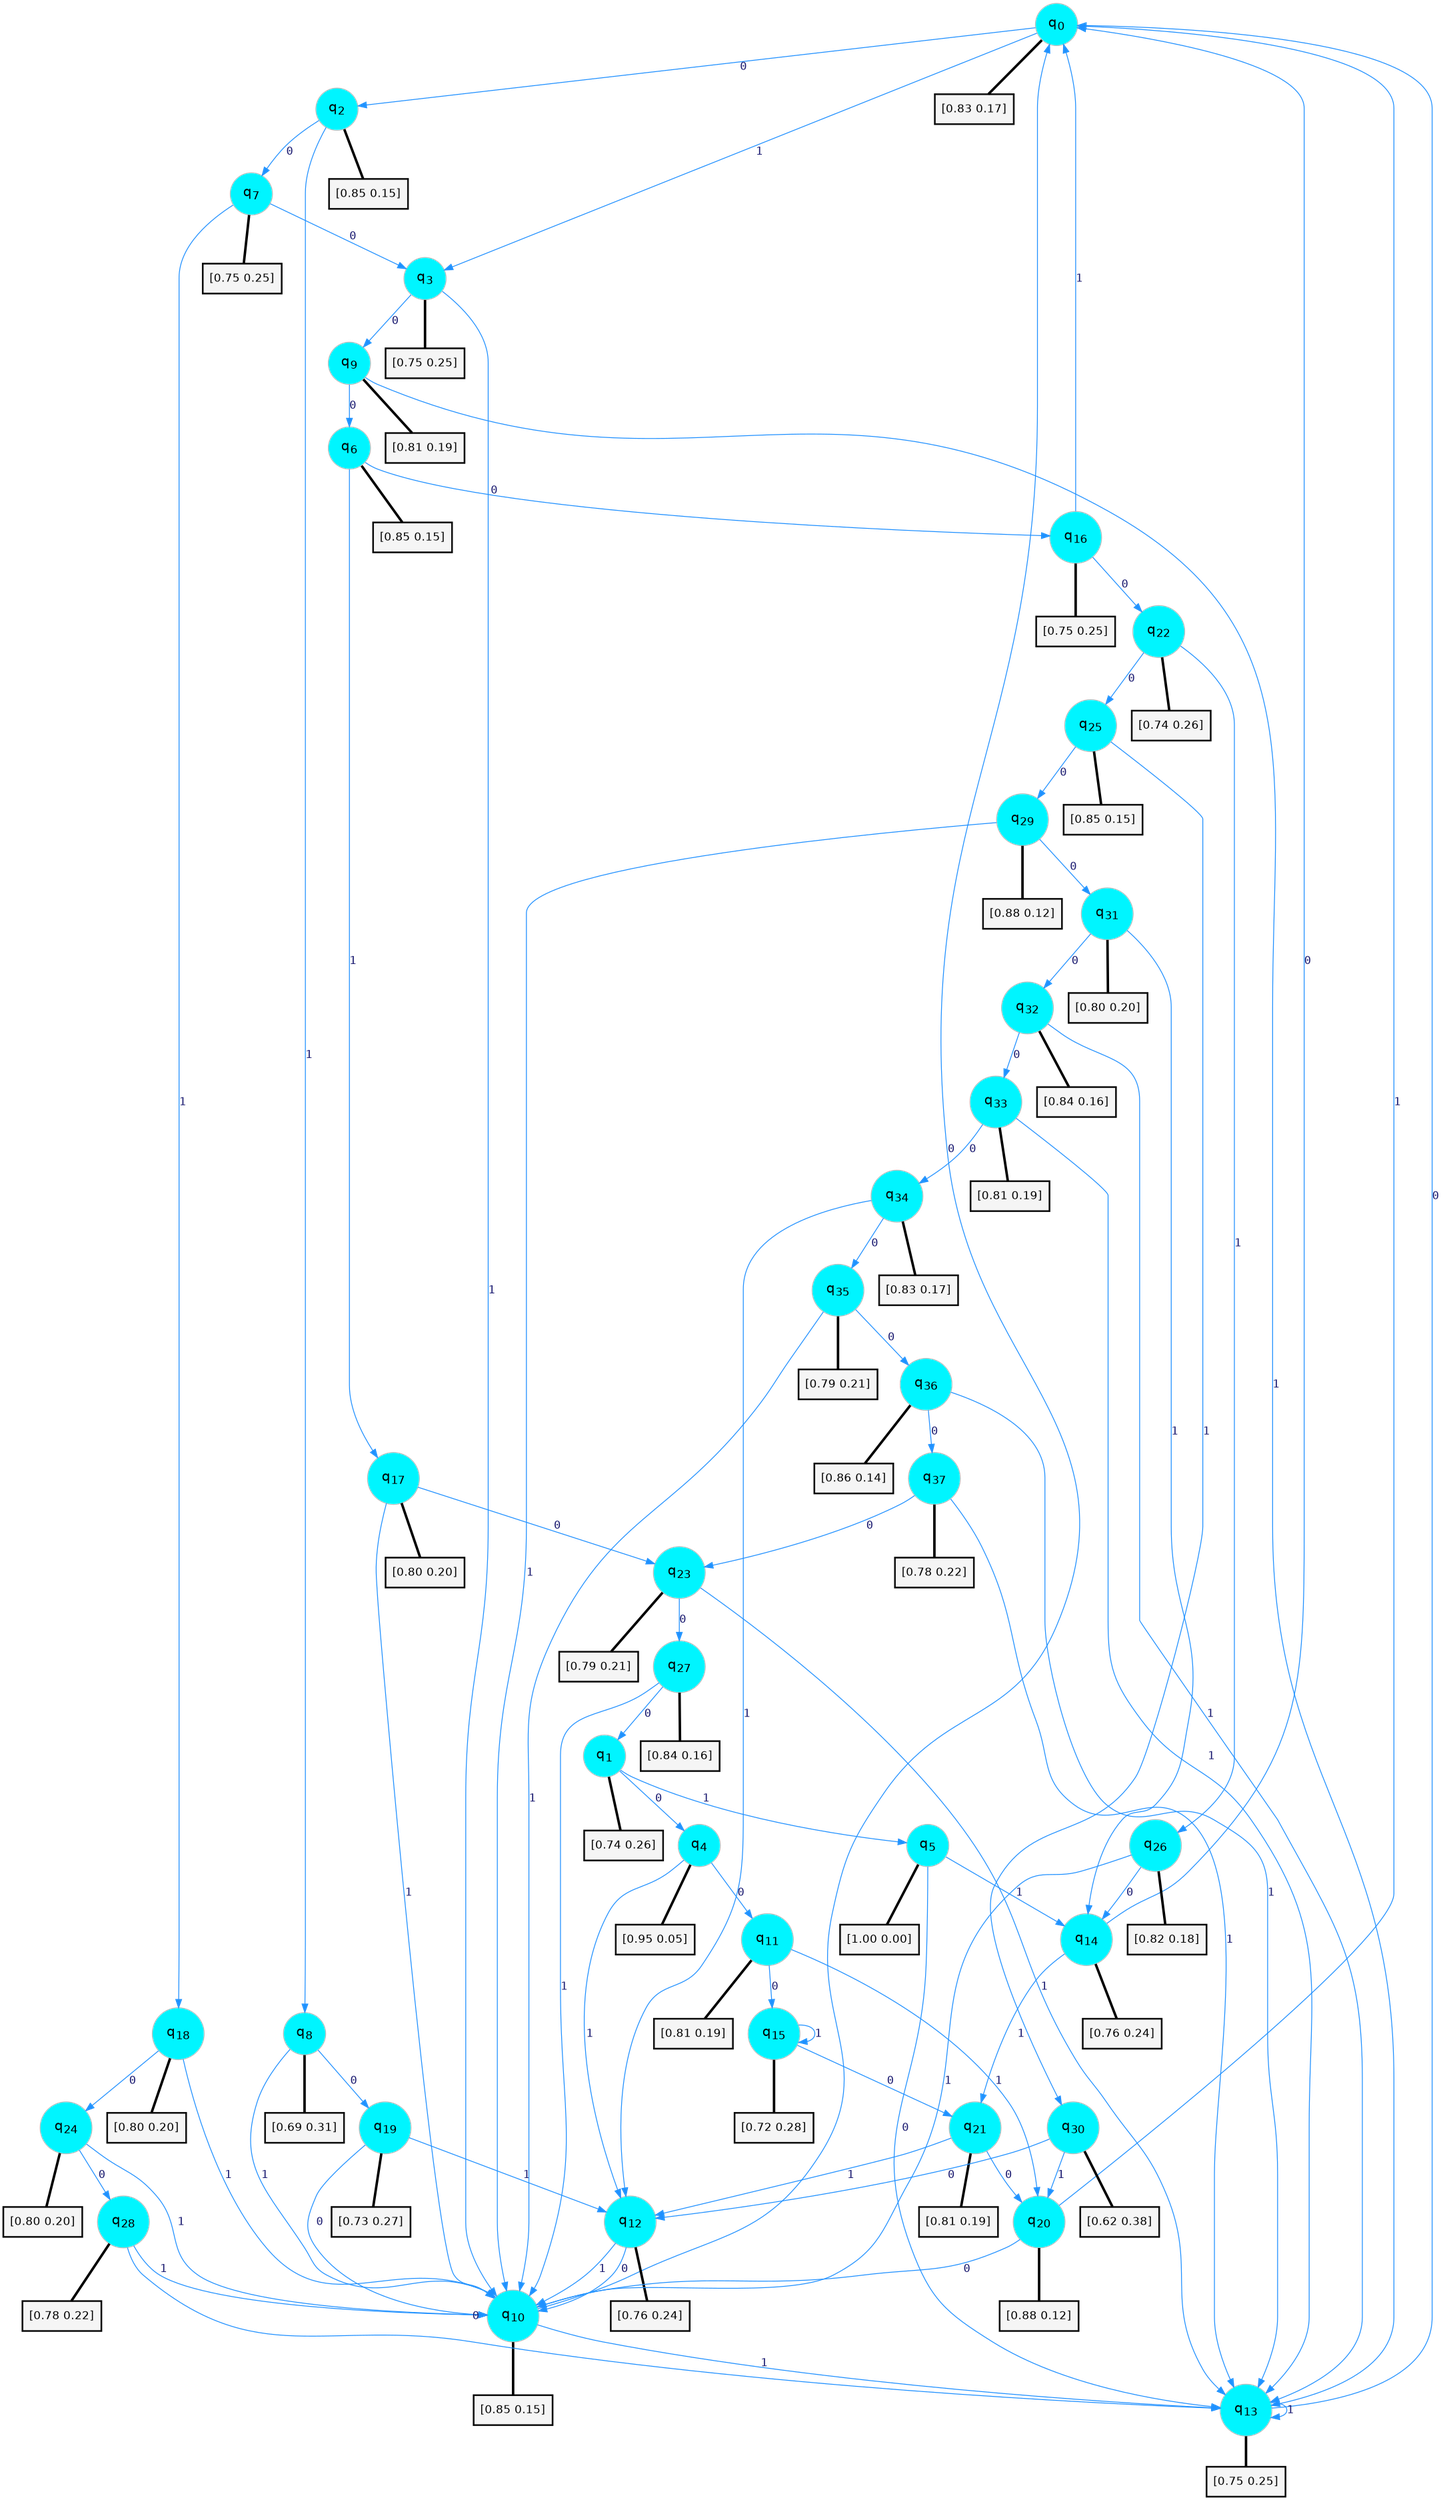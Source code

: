 digraph G {
graph [
bgcolor=transparent, dpi=300, rankdir=TD, size="40,25"];
node [
color=gray, fillcolor=turquoise1, fontcolor=black, fontname=Helvetica, fontsize=16, fontweight=bold, shape=circle, style=filled];
edge [
arrowsize=1, color=dodgerblue1, fontcolor=midnightblue, fontname=courier, fontweight=bold, penwidth=1, style=solid, weight=20];
0[label=<q<SUB>0</SUB>>];
1[label=<q<SUB>1</SUB>>];
2[label=<q<SUB>2</SUB>>];
3[label=<q<SUB>3</SUB>>];
4[label=<q<SUB>4</SUB>>];
5[label=<q<SUB>5</SUB>>];
6[label=<q<SUB>6</SUB>>];
7[label=<q<SUB>7</SUB>>];
8[label=<q<SUB>8</SUB>>];
9[label=<q<SUB>9</SUB>>];
10[label=<q<SUB>10</SUB>>];
11[label=<q<SUB>11</SUB>>];
12[label=<q<SUB>12</SUB>>];
13[label=<q<SUB>13</SUB>>];
14[label=<q<SUB>14</SUB>>];
15[label=<q<SUB>15</SUB>>];
16[label=<q<SUB>16</SUB>>];
17[label=<q<SUB>17</SUB>>];
18[label=<q<SUB>18</SUB>>];
19[label=<q<SUB>19</SUB>>];
20[label=<q<SUB>20</SUB>>];
21[label=<q<SUB>21</SUB>>];
22[label=<q<SUB>22</SUB>>];
23[label=<q<SUB>23</SUB>>];
24[label=<q<SUB>24</SUB>>];
25[label=<q<SUB>25</SUB>>];
26[label=<q<SUB>26</SUB>>];
27[label=<q<SUB>27</SUB>>];
28[label=<q<SUB>28</SUB>>];
29[label=<q<SUB>29</SUB>>];
30[label=<q<SUB>30</SUB>>];
31[label=<q<SUB>31</SUB>>];
32[label=<q<SUB>32</SUB>>];
33[label=<q<SUB>33</SUB>>];
34[label=<q<SUB>34</SUB>>];
35[label=<q<SUB>35</SUB>>];
36[label=<q<SUB>36</SUB>>];
37[label=<q<SUB>37</SUB>>];
38[label="[0.83 0.17]", shape=box,fontcolor=black, fontname=Helvetica, fontsize=14, penwidth=2, fillcolor=whitesmoke,color=black];
39[label="[0.74 0.26]", shape=box,fontcolor=black, fontname=Helvetica, fontsize=14, penwidth=2, fillcolor=whitesmoke,color=black];
40[label="[0.85 0.15]", shape=box,fontcolor=black, fontname=Helvetica, fontsize=14, penwidth=2, fillcolor=whitesmoke,color=black];
41[label="[0.75 0.25]", shape=box,fontcolor=black, fontname=Helvetica, fontsize=14, penwidth=2, fillcolor=whitesmoke,color=black];
42[label="[0.95 0.05]", shape=box,fontcolor=black, fontname=Helvetica, fontsize=14, penwidth=2, fillcolor=whitesmoke,color=black];
43[label="[1.00 0.00]", shape=box,fontcolor=black, fontname=Helvetica, fontsize=14, penwidth=2, fillcolor=whitesmoke,color=black];
44[label="[0.85 0.15]", shape=box,fontcolor=black, fontname=Helvetica, fontsize=14, penwidth=2, fillcolor=whitesmoke,color=black];
45[label="[0.75 0.25]", shape=box,fontcolor=black, fontname=Helvetica, fontsize=14, penwidth=2, fillcolor=whitesmoke,color=black];
46[label="[0.69 0.31]", shape=box,fontcolor=black, fontname=Helvetica, fontsize=14, penwidth=2, fillcolor=whitesmoke,color=black];
47[label="[0.81 0.19]", shape=box,fontcolor=black, fontname=Helvetica, fontsize=14, penwidth=2, fillcolor=whitesmoke,color=black];
48[label="[0.85 0.15]", shape=box,fontcolor=black, fontname=Helvetica, fontsize=14, penwidth=2, fillcolor=whitesmoke,color=black];
49[label="[0.81 0.19]", shape=box,fontcolor=black, fontname=Helvetica, fontsize=14, penwidth=2, fillcolor=whitesmoke,color=black];
50[label="[0.76 0.24]", shape=box,fontcolor=black, fontname=Helvetica, fontsize=14, penwidth=2, fillcolor=whitesmoke,color=black];
51[label="[0.75 0.25]", shape=box,fontcolor=black, fontname=Helvetica, fontsize=14, penwidth=2, fillcolor=whitesmoke,color=black];
52[label="[0.76 0.24]", shape=box,fontcolor=black, fontname=Helvetica, fontsize=14, penwidth=2, fillcolor=whitesmoke,color=black];
53[label="[0.72 0.28]", shape=box,fontcolor=black, fontname=Helvetica, fontsize=14, penwidth=2, fillcolor=whitesmoke,color=black];
54[label="[0.75 0.25]", shape=box,fontcolor=black, fontname=Helvetica, fontsize=14, penwidth=2, fillcolor=whitesmoke,color=black];
55[label="[0.80 0.20]", shape=box,fontcolor=black, fontname=Helvetica, fontsize=14, penwidth=2, fillcolor=whitesmoke,color=black];
56[label="[0.80 0.20]", shape=box,fontcolor=black, fontname=Helvetica, fontsize=14, penwidth=2, fillcolor=whitesmoke,color=black];
57[label="[0.73 0.27]", shape=box,fontcolor=black, fontname=Helvetica, fontsize=14, penwidth=2, fillcolor=whitesmoke,color=black];
58[label="[0.88 0.12]", shape=box,fontcolor=black, fontname=Helvetica, fontsize=14, penwidth=2, fillcolor=whitesmoke,color=black];
59[label="[0.81 0.19]", shape=box,fontcolor=black, fontname=Helvetica, fontsize=14, penwidth=2, fillcolor=whitesmoke,color=black];
60[label="[0.74 0.26]", shape=box,fontcolor=black, fontname=Helvetica, fontsize=14, penwidth=2, fillcolor=whitesmoke,color=black];
61[label="[0.79 0.21]", shape=box,fontcolor=black, fontname=Helvetica, fontsize=14, penwidth=2, fillcolor=whitesmoke,color=black];
62[label="[0.80 0.20]", shape=box,fontcolor=black, fontname=Helvetica, fontsize=14, penwidth=2, fillcolor=whitesmoke,color=black];
63[label="[0.85 0.15]", shape=box,fontcolor=black, fontname=Helvetica, fontsize=14, penwidth=2, fillcolor=whitesmoke,color=black];
64[label="[0.82 0.18]", shape=box,fontcolor=black, fontname=Helvetica, fontsize=14, penwidth=2, fillcolor=whitesmoke,color=black];
65[label="[0.84 0.16]", shape=box,fontcolor=black, fontname=Helvetica, fontsize=14, penwidth=2, fillcolor=whitesmoke,color=black];
66[label="[0.78 0.22]", shape=box,fontcolor=black, fontname=Helvetica, fontsize=14, penwidth=2, fillcolor=whitesmoke,color=black];
67[label="[0.88 0.12]", shape=box,fontcolor=black, fontname=Helvetica, fontsize=14, penwidth=2, fillcolor=whitesmoke,color=black];
68[label="[0.62 0.38]", shape=box,fontcolor=black, fontname=Helvetica, fontsize=14, penwidth=2, fillcolor=whitesmoke,color=black];
69[label="[0.80 0.20]", shape=box,fontcolor=black, fontname=Helvetica, fontsize=14, penwidth=2, fillcolor=whitesmoke,color=black];
70[label="[0.84 0.16]", shape=box,fontcolor=black, fontname=Helvetica, fontsize=14, penwidth=2, fillcolor=whitesmoke,color=black];
71[label="[0.81 0.19]", shape=box,fontcolor=black, fontname=Helvetica, fontsize=14, penwidth=2, fillcolor=whitesmoke,color=black];
72[label="[0.83 0.17]", shape=box,fontcolor=black, fontname=Helvetica, fontsize=14, penwidth=2, fillcolor=whitesmoke,color=black];
73[label="[0.79 0.21]", shape=box,fontcolor=black, fontname=Helvetica, fontsize=14, penwidth=2, fillcolor=whitesmoke,color=black];
74[label="[0.86 0.14]", shape=box,fontcolor=black, fontname=Helvetica, fontsize=14, penwidth=2, fillcolor=whitesmoke,color=black];
75[label="[0.78 0.22]", shape=box,fontcolor=black, fontname=Helvetica, fontsize=14, penwidth=2, fillcolor=whitesmoke,color=black];
0->2 [label=0];
0->3 [label=1];
0->38 [arrowhead=none, penwidth=3,color=black];
1->4 [label=0];
1->5 [label=1];
1->39 [arrowhead=none, penwidth=3,color=black];
2->7 [label=0];
2->8 [label=1];
2->40 [arrowhead=none, penwidth=3,color=black];
3->9 [label=0];
3->10 [label=1];
3->41 [arrowhead=none, penwidth=3,color=black];
4->11 [label=0];
4->12 [label=1];
4->42 [arrowhead=none, penwidth=3,color=black];
5->13 [label=0];
5->14 [label=1];
5->43 [arrowhead=none, penwidth=3,color=black];
6->16 [label=0];
6->17 [label=1];
6->44 [arrowhead=none, penwidth=3,color=black];
7->3 [label=0];
7->18 [label=1];
7->45 [arrowhead=none, penwidth=3,color=black];
8->19 [label=0];
8->10 [label=1];
8->46 [arrowhead=none, penwidth=3,color=black];
9->6 [label=0];
9->13 [label=1];
9->47 [arrowhead=none, penwidth=3,color=black];
10->0 [label=0];
10->13 [label=1];
10->48 [arrowhead=none, penwidth=3,color=black];
11->15 [label=0];
11->20 [label=1];
11->49 [arrowhead=none, penwidth=3,color=black];
12->10 [label=0];
12->10 [label=1];
12->50 [arrowhead=none, penwidth=3,color=black];
13->0 [label=0];
13->13 [label=1];
13->51 [arrowhead=none, penwidth=3,color=black];
14->0 [label=0];
14->21 [label=1];
14->52 [arrowhead=none, penwidth=3,color=black];
15->21 [label=0];
15->15 [label=1];
15->53 [arrowhead=none, penwidth=3,color=black];
16->22 [label=0];
16->0 [label=1];
16->54 [arrowhead=none, penwidth=3,color=black];
17->23 [label=0];
17->10 [label=1];
17->55 [arrowhead=none, penwidth=3,color=black];
18->24 [label=0];
18->10 [label=1];
18->56 [arrowhead=none, penwidth=3,color=black];
19->10 [label=0];
19->12 [label=1];
19->57 [arrowhead=none, penwidth=3,color=black];
20->10 [label=0];
20->0 [label=1];
20->58 [arrowhead=none, penwidth=3,color=black];
21->20 [label=0];
21->12 [label=1];
21->59 [arrowhead=none, penwidth=3,color=black];
22->25 [label=0];
22->26 [label=1];
22->60 [arrowhead=none, penwidth=3,color=black];
23->27 [label=0];
23->13 [label=1];
23->61 [arrowhead=none, penwidth=3,color=black];
24->28 [label=0];
24->10 [label=1];
24->62 [arrowhead=none, penwidth=3,color=black];
25->29 [label=0];
25->30 [label=1];
25->63 [arrowhead=none, penwidth=3,color=black];
26->14 [label=0];
26->10 [label=1];
26->64 [arrowhead=none, penwidth=3,color=black];
27->1 [label=0];
27->10 [label=1];
27->65 [arrowhead=none, penwidth=3,color=black];
28->13 [label=0];
28->10 [label=1];
28->66 [arrowhead=none, penwidth=3,color=black];
29->31 [label=0];
29->10 [label=1];
29->67 [arrowhead=none, penwidth=3,color=black];
30->12 [label=0];
30->20 [label=1];
30->68 [arrowhead=none, penwidth=3,color=black];
31->32 [label=0];
31->14 [label=1];
31->69 [arrowhead=none, penwidth=3,color=black];
32->33 [label=0];
32->13 [label=1];
32->70 [arrowhead=none, penwidth=3,color=black];
33->34 [label=0];
33->13 [label=1];
33->71 [arrowhead=none, penwidth=3,color=black];
34->35 [label=0];
34->12 [label=1];
34->72 [arrowhead=none, penwidth=3,color=black];
35->36 [label=0];
35->10 [label=1];
35->73 [arrowhead=none, penwidth=3,color=black];
36->37 [label=0];
36->13 [label=1];
36->74 [arrowhead=none, penwidth=3,color=black];
37->23 [label=0];
37->13 [label=1];
37->75 [arrowhead=none, penwidth=3,color=black];
}
